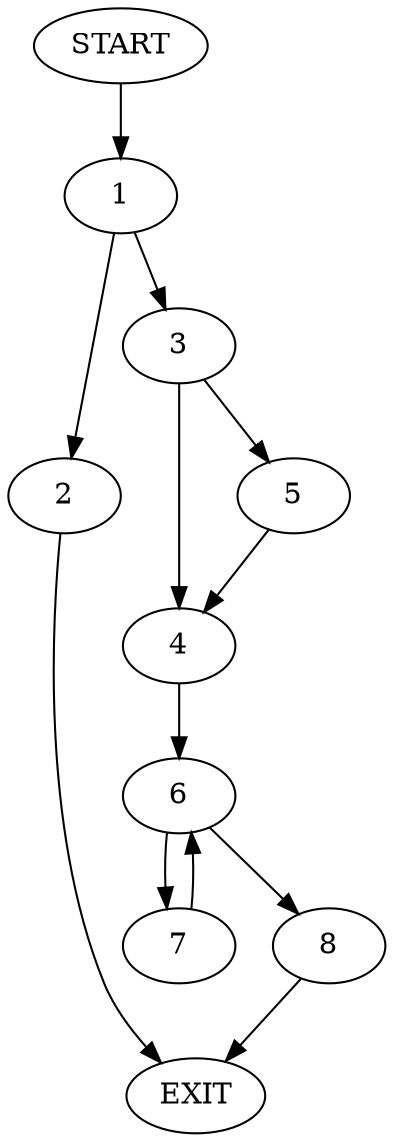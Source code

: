 digraph {
0 [label="START"]
9 [label="EXIT"]
0 -> 1
1 -> 2
1 -> 3
2 -> 9
3 -> 4
3 -> 5
5 -> 4
4 -> 6
6 -> 7
6 -> 8
7 -> 6
8 -> 9
}
